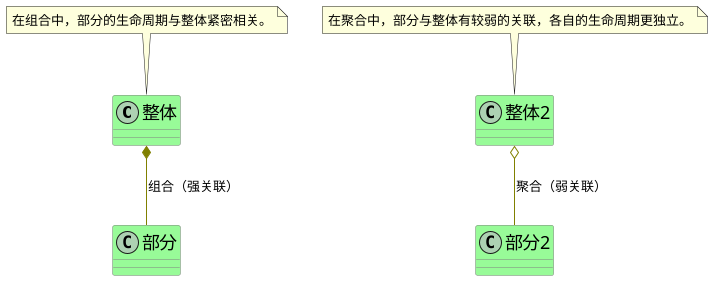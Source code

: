 @startuml
skinparam class {
    BackgroundColor PaleGreen
    ArrowColor Olive
    BorderColor Gray
    FontSize 18
}

class 整体 {
}

class 部分 {
}

整体 *-- 部分 : 组合（强关联）

class 整体2 {
}

class 部分2 {
}

整体2 o-- 部分2 : 聚合（弱关联）

note "在组合中，部分的生命周期与整体紧密相关。" as N1
note "在聚合中，部分与整体有较弱的关联，各自的生命周期更独立。" as N2

N1 .. 整体
N2 .. 整体2

@enduml
